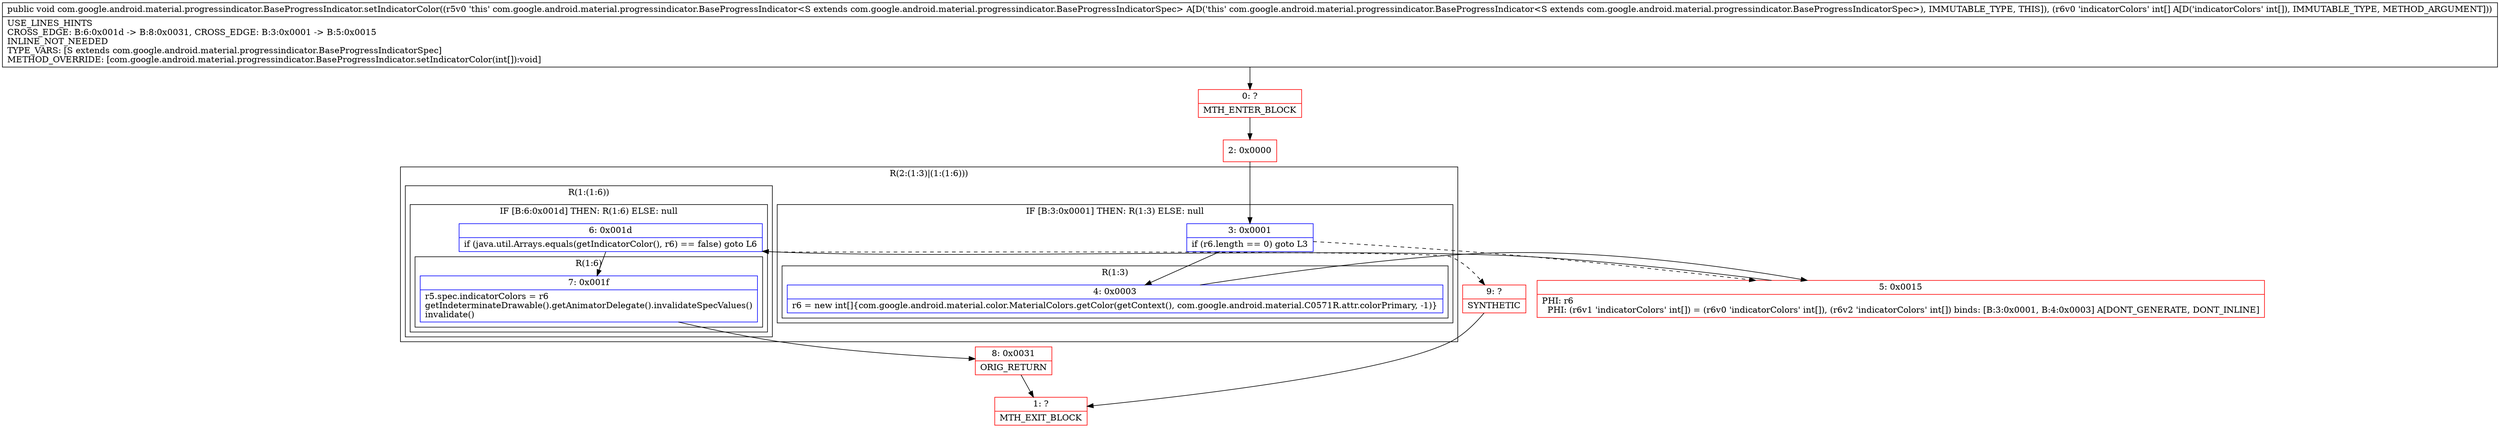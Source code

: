 digraph "CFG forcom.google.android.material.progressindicator.BaseProgressIndicator.setIndicatorColor([I)V" {
subgraph cluster_Region_887829229 {
label = "R(2:(1:3)|(1:(1:6)))";
node [shape=record,color=blue];
subgraph cluster_IfRegion_1112845114 {
label = "IF [B:3:0x0001] THEN: R(1:3) ELSE: null";
node [shape=record,color=blue];
Node_3 [shape=record,label="{3\:\ 0x0001|if (r6.length == 0) goto L3\l}"];
subgraph cluster_Region_1386403525 {
label = "R(1:3)";
node [shape=record,color=blue];
Node_4 [shape=record,label="{4\:\ 0x0003|r6 = new int[]\{com.google.android.material.color.MaterialColors.getColor(getContext(), com.google.android.material.C0571R.attr.colorPrimary, \-1)\}\l}"];
}
}
subgraph cluster_Region_1369520553 {
label = "R(1:(1:6))";
node [shape=record,color=blue];
subgraph cluster_IfRegion_1009780010 {
label = "IF [B:6:0x001d] THEN: R(1:6) ELSE: null";
node [shape=record,color=blue];
Node_6 [shape=record,label="{6\:\ 0x001d|if (java.util.Arrays.equals(getIndicatorColor(), r6) == false) goto L6\l}"];
subgraph cluster_Region_1532654829 {
label = "R(1:6)";
node [shape=record,color=blue];
Node_7 [shape=record,label="{7\:\ 0x001f|r5.spec.indicatorColors = r6\lgetIndeterminateDrawable().getAnimatorDelegate().invalidateSpecValues()\linvalidate()\l}"];
}
}
}
}
Node_0 [shape=record,color=red,label="{0\:\ ?|MTH_ENTER_BLOCK\l}"];
Node_2 [shape=record,color=red,label="{2\:\ 0x0000}"];
Node_5 [shape=record,color=red,label="{5\:\ 0x0015|PHI: r6 \l  PHI: (r6v1 'indicatorColors' int[]) = (r6v0 'indicatorColors' int[]), (r6v2 'indicatorColors' int[]) binds: [B:3:0x0001, B:4:0x0003] A[DONT_GENERATE, DONT_INLINE]\l}"];
Node_8 [shape=record,color=red,label="{8\:\ 0x0031|ORIG_RETURN\l}"];
Node_1 [shape=record,color=red,label="{1\:\ ?|MTH_EXIT_BLOCK\l}"];
Node_9 [shape=record,color=red,label="{9\:\ ?|SYNTHETIC\l}"];
MethodNode[shape=record,label="{public void com.google.android.material.progressindicator.BaseProgressIndicator.setIndicatorColor((r5v0 'this' com.google.android.material.progressindicator.BaseProgressIndicator\<S extends com.google.android.material.progressindicator.BaseProgressIndicatorSpec\> A[D('this' com.google.android.material.progressindicator.BaseProgressIndicator\<S extends com.google.android.material.progressindicator.BaseProgressIndicatorSpec\>), IMMUTABLE_TYPE, THIS]), (r6v0 'indicatorColors' int[] A[D('indicatorColors' int[]), IMMUTABLE_TYPE, METHOD_ARGUMENT]))  | USE_LINES_HINTS\lCROSS_EDGE: B:6:0x001d \-\> B:8:0x0031, CROSS_EDGE: B:3:0x0001 \-\> B:5:0x0015\lINLINE_NOT_NEEDED\lTYPE_VARS: [S extends com.google.android.material.progressindicator.BaseProgressIndicatorSpec]\lMETHOD_OVERRIDE: [com.google.android.material.progressindicator.BaseProgressIndicator.setIndicatorColor(int[]):void]\l}"];
MethodNode -> Node_0;Node_3 -> Node_4;
Node_3 -> Node_5[style=dashed];
Node_4 -> Node_5;
Node_6 -> Node_7;
Node_6 -> Node_9[style=dashed];
Node_7 -> Node_8;
Node_0 -> Node_2;
Node_2 -> Node_3;
Node_5 -> Node_6;
Node_8 -> Node_1;
Node_9 -> Node_1;
}


